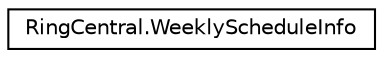 digraph "Graphical Class Hierarchy"
{
 // LATEX_PDF_SIZE
  edge [fontname="Helvetica",fontsize="10",labelfontname="Helvetica",labelfontsize="10"];
  node [fontname="Helvetica",fontsize="10",shape=record];
  rankdir="LR";
  Node0 [label="RingCentral.WeeklyScheduleInfo",height=0.2,width=0.4,color="black", fillcolor="white", style="filled",URL="$classRingCentral_1_1WeeklyScheduleInfo.html",tooltip="Weekly schedule"];
}

